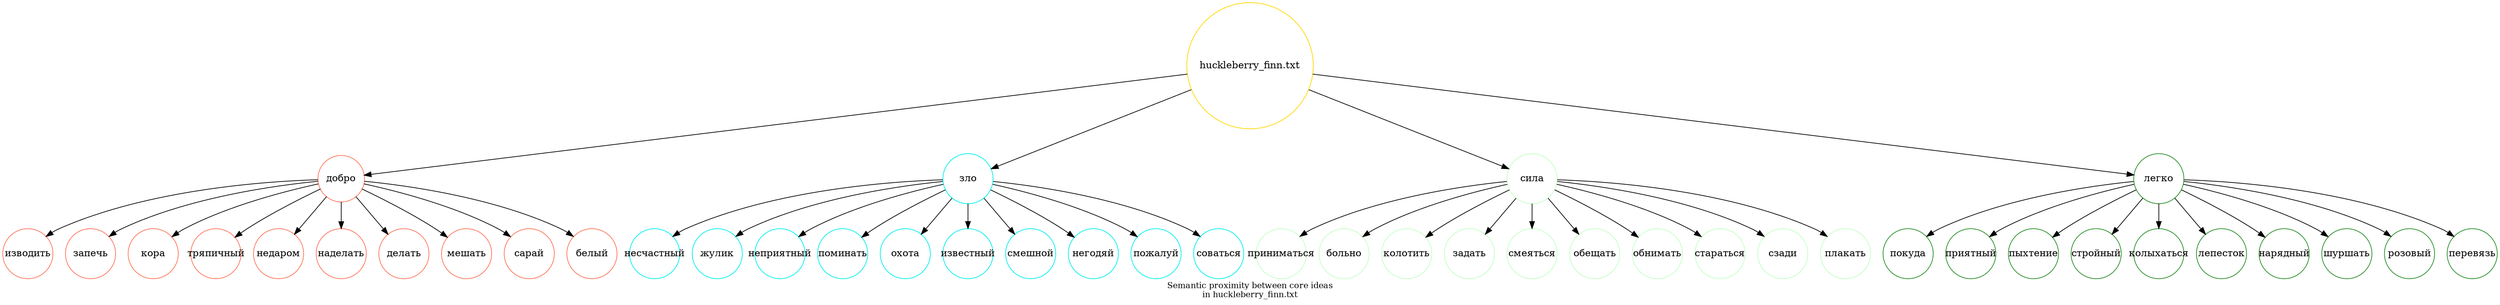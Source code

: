 digraph "ideas_with_concepts_huckleberry_finn.txt" {
	node [color=gold1 shape=circle width=0.7]
	"huckleberry_finn.txt"
	node [color=coral1 shape=circle]
	"добро"
	"huckleberry_finn.txt" -> "добро"
	node [fixedsize=true shape=circle width=1]
	"изводить"
	"добро" -> "изводить"
	"запечь"
	"добро" -> "запечь"
	"кора"
	"добро" -> "кора"
	"тряпичный"
	"добро" -> "тряпичный"
	"недаром"
	"добро" -> "недаром"
	"наделать"
	"добро" -> "наделать"
	"делать"
	"добро" -> "делать"
	"мешать"
	"добро" -> "мешать"
	"сарай"
	"добро" -> "сарай"
	"белый"
	"добро" -> "белый"
	node [color=cyan2 shape=circle]
	"зло"
	"huckleberry_finn.txt" -> "зло"
	node [fixedsize=true shape=circle width=1]
	"несчастный"
	"зло" -> "несчастный"
	"жулик"
	"зло" -> "жулик"
	"неприятный"
	"зло" -> "неприятный"
	"поминать"
	"зло" -> "поминать"
	"охота"
	"зло" -> "охота"
	"известный"
	"зло" -> "известный"
	"смешной"
	"зло" -> "смешной"
	"негодяй"
	"зло" -> "негодяй"
	"пожалуй"
	"зло" -> "пожалуй"
	"соваться"
	"зло" -> "соваться"
	node [color=darkseagreen1 shape=circle]
	"сила"
	"huckleberry_finn.txt" -> "сила"
	node [fixedsize=true shape=circle width=1]
	"приниматься"
	"сила" -> "приниматься"
	"больно"
	"сила" -> "больно"
	"колотить"
	"сила" -> "колотить"
	"задать"
	"сила" -> "задать"
	"смеяться"
	"сила" -> "смеяться"
	"обещать"
	"сила" -> "обещать"
	"обнимать"
	"сила" -> "обнимать"
	"стараться"
	"сила" -> "стараться"
	"сзади"
	"сила" -> "сзади"
	"плакать"
	"сила" -> "плакать"
	node [color=forestgreen shape=circle]
	"легко"
	"huckleberry_finn.txt" -> "легко"
	node [fixedsize=true shape=circle width=1]
	"покуда"
	"легко" -> "покуда"
	"приятный"
	"легко" -> "приятный"
	"пыхтение"
	"легко" -> "пыхтение"
	"стройный"
	"легко" -> "стройный"
	"колыхаться"
	"легко" -> "колыхаться"
	"лепесток"
	"легко" -> "лепесток"
	"нарядный"
	"легко" -> "нарядный"
	"шуршать"
	"легко" -> "шуршать"
	"розовый"
	"легко" -> "розовый"
	"перевязь"
	"легко" -> "перевязь"
	overlap=false
	label="Semantic proximity between core ideas\nin huckleberry_finn.txt"
	fontsize=12
}
